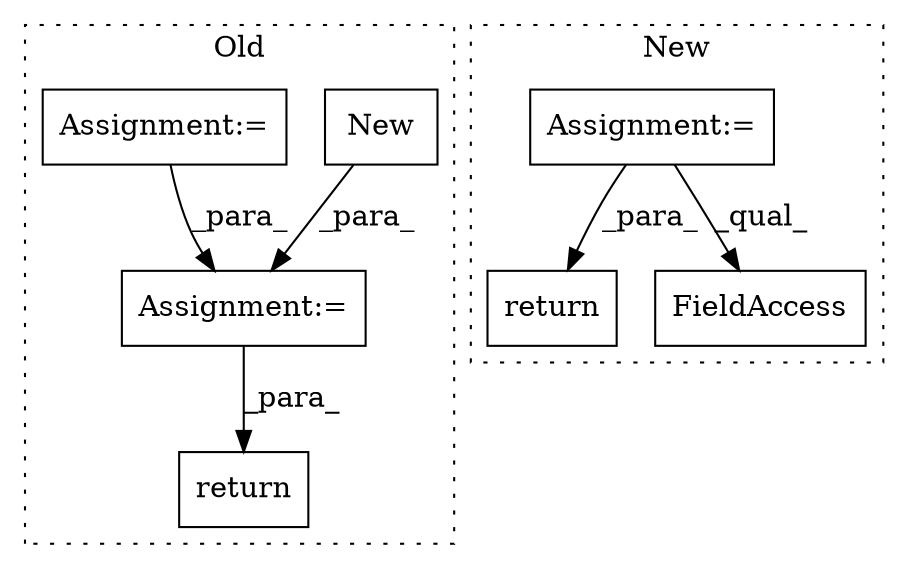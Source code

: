 digraph G {
subgraph cluster0 {
1 [label="New" a="32" s="1431" l="5" shape="box"];
3 [label="Assignment:=" a="7" s="1423" l="1" shape="box"];
4 [label="return" a="41" s="1710" l="12" shape="box"];
6 [label="Assignment:=" a="7" s="1062" l="1" shape="box"];
label = "Old";
style="dotted";
}
subgraph cluster1 {
2 [label="return" a="41" s="1294" l="12" shape="box"];
5 [label="Assignment:=" a="7" s="1121" l="1" shape="box"];
7 [label="FieldAccess" a="22" s="1255" l="16" shape="box"];
label = "New";
style="dotted";
}
1 -> 3 [label="_para_"];
3 -> 4 [label="_para_"];
5 -> 2 [label="_para_"];
5 -> 7 [label="_qual_"];
6 -> 3 [label="_para_"];
}